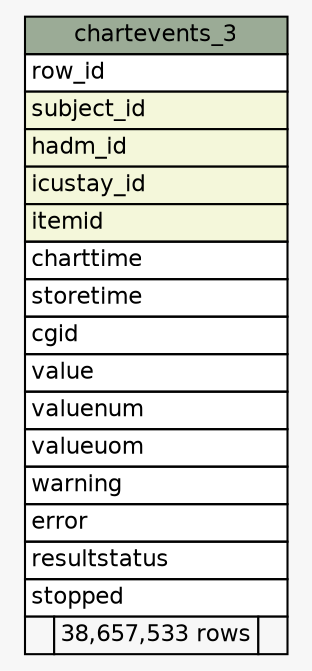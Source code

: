// dot 2.38.0 on Linux 4.4.0-92-generic
// SchemaSpy rev 590
digraph "chartevents_3" {
  graph [
    rankdir="RL"
    bgcolor="#f7f7f7"
    nodesep="0.18"
    ranksep="0.46"
    fontname="Helvetica"
    fontsize="11"
  ];
  node [
    fontname="Helvetica"
    fontsize="11"
    shape="plaintext"
  ];
  edge [
    arrowsize="0.8"
  ];
  "chartevents_3" [
    label=<
    <TABLE BORDER="0" CELLBORDER="1" CELLSPACING="0" BGCOLOR="#ffffff">
      <TR><TD COLSPAN="3" BGCOLOR="#9bab96" ALIGN="CENTER">chartevents_3</TD></TR>
      <TR><TD PORT="row_id" COLSPAN="3" ALIGN="LEFT">row_id</TD></TR>
      <TR><TD PORT="subject_id" COLSPAN="3" BGCOLOR="#f4f7da" ALIGN="LEFT">subject_id</TD></TR>
      <TR><TD PORT="hadm_id" COLSPAN="3" BGCOLOR="#f4f7da" ALIGN="LEFT">hadm_id</TD></TR>
      <TR><TD PORT="icustay_id" COLSPAN="3" BGCOLOR="#f4f7da" ALIGN="LEFT">icustay_id</TD></TR>
      <TR><TD PORT="itemid" COLSPAN="3" BGCOLOR="#f4f7da" ALIGN="LEFT">itemid</TD></TR>
      <TR><TD PORT="charttime" COLSPAN="3" ALIGN="LEFT">charttime</TD></TR>
      <TR><TD PORT="storetime" COLSPAN="3" ALIGN="LEFT">storetime</TD></TR>
      <TR><TD PORT="cgid" COLSPAN="3" ALIGN="LEFT">cgid</TD></TR>
      <TR><TD PORT="value" COLSPAN="3" ALIGN="LEFT">value</TD></TR>
      <TR><TD PORT="valuenum" COLSPAN="3" ALIGN="LEFT">valuenum</TD></TR>
      <TR><TD PORT="valueuom" COLSPAN="3" ALIGN="LEFT">valueuom</TD></TR>
      <TR><TD PORT="warning" COLSPAN="3" ALIGN="LEFT">warning</TD></TR>
      <TR><TD PORT="error" COLSPAN="3" ALIGN="LEFT">error</TD></TR>
      <TR><TD PORT="resultstatus" COLSPAN="3" ALIGN="LEFT">resultstatus</TD></TR>
      <TR><TD PORT="stopped" COLSPAN="3" ALIGN="LEFT">stopped</TD></TR>
      <TR><TD ALIGN="LEFT" BGCOLOR="#f7f7f7">  </TD><TD ALIGN="RIGHT" BGCOLOR="#f7f7f7">38,657,533 rows</TD><TD ALIGN="RIGHT" BGCOLOR="#f7f7f7">  </TD></TR>
    </TABLE>>
    URL="tables/chartevents_3.html"
    tooltip="chartevents_3"
  ];
}
